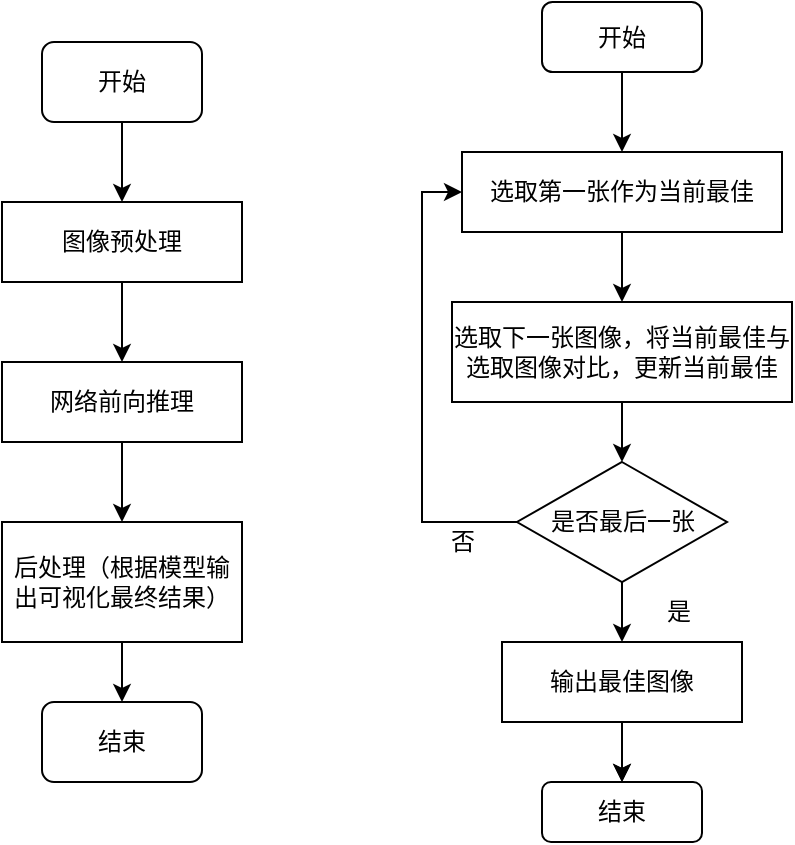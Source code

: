 <mxfile version="20.0.3" type="github">
  <diagram id="C5RBs43oDa-KdzZeNtuy" name="Page-1">
    <mxGraphModel dx="1206" dy="752" grid="1" gridSize="10" guides="1" tooltips="1" connect="1" arrows="1" fold="1" page="1" pageScale="1" pageWidth="827" pageHeight="1169" math="0" shadow="0">
      <root>
        <mxCell id="WIyWlLk6GJQsqaUBKTNV-0" />
        <mxCell id="WIyWlLk6GJQsqaUBKTNV-1" parent="WIyWlLk6GJQsqaUBKTNV-0" />
        <mxCell id="WIyWlLk6GJQsqaUBKTNV-3" value="开始" style="rounded=1;whiteSpace=wrap;html=1;fontSize=12;glass=0;strokeWidth=1;shadow=0;" parent="WIyWlLk6GJQsqaUBKTNV-1" vertex="1">
          <mxGeometry x="180" y="100" width="80" height="40" as="geometry" />
        </mxCell>
        <mxCell id="cB7DuyE-lDBQA-uF7fzw-0" value="图像预处理" style="rounded=0;whiteSpace=wrap;html=1;" vertex="1" parent="WIyWlLk6GJQsqaUBKTNV-1">
          <mxGeometry x="160" y="180" width="120" height="40" as="geometry" />
        </mxCell>
        <mxCell id="cB7DuyE-lDBQA-uF7fzw-3" value="" style="endArrow=classic;html=1;rounded=0;exitX=0.5;exitY=1;exitDx=0;exitDy=0;" edge="1" parent="WIyWlLk6GJQsqaUBKTNV-1" source="WIyWlLk6GJQsqaUBKTNV-3" target="cB7DuyE-lDBQA-uF7fzw-0">
          <mxGeometry width="50" height="50" relative="1" as="geometry">
            <mxPoint x="390" y="430" as="sourcePoint" />
            <mxPoint x="440" y="380" as="targetPoint" />
          </mxGeometry>
        </mxCell>
        <mxCell id="cB7DuyE-lDBQA-uF7fzw-4" value="" style="endArrow=classic;html=1;rounded=0;exitX=0.5;exitY=1;exitDx=0;exitDy=0;entryX=0.5;entryY=0;entryDx=0;entryDy=0;" edge="1" parent="WIyWlLk6GJQsqaUBKTNV-1" source="cB7DuyE-lDBQA-uF7fzw-0" target="cB7DuyE-lDBQA-uF7fzw-5">
          <mxGeometry width="50" height="50" relative="1" as="geometry">
            <mxPoint x="200" y="300" as="sourcePoint" />
            <mxPoint x="250" y="250" as="targetPoint" />
          </mxGeometry>
        </mxCell>
        <mxCell id="cB7DuyE-lDBQA-uF7fzw-11" value="" style="edgeStyle=orthogonalEdgeStyle;rounded=0;orthogonalLoop=1;jettySize=auto;html=1;" edge="1" parent="WIyWlLk6GJQsqaUBKTNV-1" source="cB7DuyE-lDBQA-uF7fzw-5" target="cB7DuyE-lDBQA-uF7fzw-10">
          <mxGeometry relative="1" as="geometry" />
        </mxCell>
        <mxCell id="cB7DuyE-lDBQA-uF7fzw-5" value="网络前向推理" style="rounded=0;whiteSpace=wrap;html=1;" vertex="1" parent="WIyWlLk6GJQsqaUBKTNV-1">
          <mxGeometry x="160" y="260" width="120" height="40" as="geometry" />
        </mxCell>
        <mxCell id="cB7DuyE-lDBQA-uF7fzw-13" value="" style="edgeStyle=orthogonalEdgeStyle;rounded=0;orthogonalLoop=1;jettySize=auto;html=1;" edge="1" parent="WIyWlLk6GJQsqaUBKTNV-1" source="cB7DuyE-lDBQA-uF7fzw-10" target="cB7DuyE-lDBQA-uF7fzw-12">
          <mxGeometry relative="1" as="geometry" />
        </mxCell>
        <mxCell id="cB7DuyE-lDBQA-uF7fzw-10" value="后处理（根据模型输出可视化最终结果）" style="rounded=0;whiteSpace=wrap;html=1;" vertex="1" parent="WIyWlLk6GJQsqaUBKTNV-1">
          <mxGeometry x="160" y="340" width="120" height="60" as="geometry" />
        </mxCell>
        <mxCell id="cB7DuyE-lDBQA-uF7fzw-12" value="结束" style="rounded=1;whiteSpace=wrap;html=1;fontSize=12;glass=0;strokeWidth=1;shadow=0;" vertex="1" parent="WIyWlLk6GJQsqaUBKTNV-1">
          <mxGeometry x="180" y="430" width="80" height="40" as="geometry" />
        </mxCell>
        <mxCell id="cB7DuyE-lDBQA-uF7fzw-14" value="开始" style="rounded=1;whiteSpace=wrap;html=1;fontSize=12;glass=0;strokeWidth=1;shadow=0;" vertex="1" parent="WIyWlLk6GJQsqaUBKTNV-1">
          <mxGeometry x="430" y="80" width="80" height="35" as="geometry" />
        </mxCell>
        <mxCell id="cB7DuyE-lDBQA-uF7fzw-15" value="选取第一张作为当前最佳" style="rounded=0;whiteSpace=wrap;html=1;" vertex="1" parent="WIyWlLk6GJQsqaUBKTNV-1">
          <mxGeometry x="390" y="155" width="160" height="40" as="geometry" />
        </mxCell>
        <mxCell id="cB7DuyE-lDBQA-uF7fzw-16" value="" style="endArrow=classic;html=1;rounded=0;exitX=0.5;exitY=1;exitDx=0;exitDy=0;" edge="1" parent="WIyWlLk6GJQsqaUBKTNV-1" source="cB7DuyE-lDBQA-uF7fzw-14" target="cB7DuyE-lDBQA-uF7fzw-15">
          <mxGeometry width="50" height="50" relative="1" as="geometry">
            <mxPoint x="640" y="405" as="sourcePoint" />
            <mxPoint x="690" y="355" as="targetPoint" />
          </mxGeometry>
        </mxCell>
        <mxCell id="cB7DuyE-lDBQA-uF7fzw-17" value="" style="endArrow=classic;html=1;rounded=0;exitX=0.5;exitY=1;exitDx=0;exitDy=0;entryX=0.5;entryY=0;entryDx=0;entryDy=0;" edge="1" parent="WIyWlLk6GJQsqaUBKTNV-1" source="cB7DuyE-lDBQA-uF7fzw-15" target="cB7DuyE-lDBQA-uF7fzw-19">
          <mxGeometry width="50" height="50" relative="1" as="geometry">
            <mxPoint x="450" y="275" as="sourcePoint" />
            <mxPoint x="500" y="225" as="targetPoint" />
          </mxGeometry>
        </mxCell>
        <mxCell id="cB7DuyE-lDBQA-uF7fzw-24" value="" style="edgeStyle=orthogonalEdgeStyle;rounded=0;orthogonalLoop=1;jettySize=auto;html=1;" edge="1" parent="WIyWlLk6GJQsqaUBKTNV-1" source="cB7DuyE-lDBQA-uF7fzw-19" target="cB7DuyE-lDBQA-uF7fzw-23">
          <mxGeometry relative="1" as="geometry" />
        </mxCell>
        <mxCell id="cB7DuyE-lDBQA-uF7fzw-19" value="选取下一张图像，将当前最佳与选取图像对比，更新当前最佳" style="rounded=0;whiteSpace=wrap;html=1;" vertex="1" parent="WIyWlLk6GJQsqaUBKTNV-1">
          <mxGeometry x="385" y="230" width="170" height="50" as="geometry" />
        </mxCell>
        <mxCell id="cB7DuyE-lDBQA-uF7fzw-22" value="结束" style="rounded=1;whiteSpace=wrap;html=1;fontSize=12;glass=0;strokeWidth=1;shadow=0;" vertex="1" parent="WIyWlLk6GJQsqaUBKTNV-1">
          <mxGeometry x="430" y="470" width="80" height="30" as="geometry" />
        </mxCell>
        <mxCell id="cB7DuyE-lDBQA-uF7fzw-32" value="" style="edgeStyle=orthogonalEdgeStyle;rounded=0;orthogonalLoop=1;jettySize=auto;html=1;" edge="1" parent="WIyWlLk6GJQsqaUBKTNV-1" source="cB7DuyE-lDBQA-uF7fzw-23" target="cB7DuyE-lDBQA-uF7fzw-31">
          <mxGeometry relative="1" as="geometry" />
        </mxCell>
        <mxCell id="cB7DuyE-lDBQA-uF7fzw-37" value="" style="edgeStyle=orthogonalEdgeStyle;rounded=0;orthogonalLoop=1;jettySize=auto;html=1;entryX=0;entryY=0.5;entryDx=0;entryDy=0;" edge="1" parent="WIyWlLk6GJQsqaUBKTNV-1" source="cB7DuyE-lDBQA-uF7fzw-23" target="cB7DuyE-lDBQA-uF7fzw-15">
          <mxGeometry relative="1" as="geometry">
            <mxPoint x="342.5" y="190" as="targetPoint" />
            <Array as="points">
              <mxPoint x="370" y="340" />
              <mxPoint x="370" y="175" />
            </Array>
          </mxGeometry>
        </mxCell>
        <mxCell id="cB7DuyE-lDBQA-uF7fzw-23" value="是否最后一张" style="rhombus;whiteSpace=wrap;html=1;rounded=0;" vertex="1" parent="WIyWlLk6GJQsqaUBKTNV-1">
          <mxGeometry x="417.5" y="310" width="105" height="60" as="geometry" />
        </mxCell>
        <mxCell id="cB7DuyE-lDBQA-uF7fzw-27" value="是" style="text;html=1;align=center;verticalAlign=middle;resizable=0;points=[];autosize=1;strokeColor=none;fillColor=none;" vertex="1" parent="WIyWlLk6GJQsqaUBKTNV-1">
          <mxGeometry x="477.5" y="370" width="40" height="30" as="geometry" />
        </mxCell>
        <mxCell id="cB7DuyE-lDBQA-uF7fzw-34" value="" style="edgeStyle=orthogonalEdgeStyle;rounded=0;orthogonalLoop=1;jettySize=auto;html=1;" edge="1" parent="WIyWlLk6GJQsqaUBKTNV-1" source="cB7DuyE-lDBQA-uF7fzw-31" target="cB7DuyE-lDBQA-uF7fzw-22">
          <mxGeometry relative="1" as="geometry" />
        </mxCell>
        <mxCell id="cB7DuyE-lDBQA-uF7fzw-35" value="" style="edgeStyle=orthogonalEdgeStyle;rounded=0;orthogonalLoop=1;jettySize=auto;html=1;" edge="1" parent="WIyWlLk6GJQsqaUBKTNV-1" source="cB7DuyE-lDBQA-uF7fzw-31" target="cB7DuyE-lDBQA-uF7fzw-22">
          <mxGeometry relative="1" as="geometry" />
        </mxCell>
        <mxCell id="cB7DuyE-lDBQA-uF7fzw-31" value="输出最佳图像" style="rounded=0;whiteSpace=wrap;html=1;" vertex="1" parent="WIyWlLk6GJQsqaUBKTNV-1">
          <mxGeometry x="410" y="400" width="120" height="40" as="geometry" />
        </mxCell>
        <mxCell id="cB7DuyE-lDBQA-uF7fzw-41" value="否" style="text;html=1;align=center;verticalAlign=middle;resizable=0;points=[];autosize=1;strokeColor=none;fillColor=none;" vertex="1" parent="WIyWlLk6GJQsqaUBKTNV-1">
          <mxGeometry x="370" y="335" width="40" height="30" as="geometry" />
        </mxCell>
      </root>
    </mxGraphModel>
  </diagram>
</mxfile>
